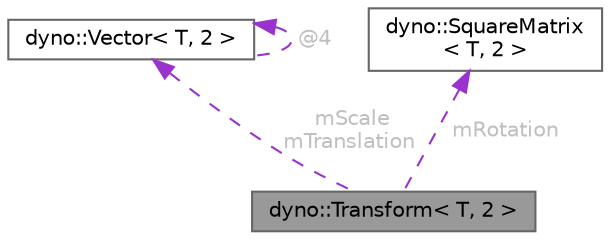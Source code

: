 digraph "dyno::Transform&lt; T, 2 &gt;"
{
 // LATEX_PDF_SIZE
  bgcolor="transparent";
  edge [fontname=Helvetica,fontsize=10,labelfontname=Helvetica,labelfontsize=10];
  node [fontname=Helvetica,fontsize=10,shape=box,height=0.2,width=0.4];
  Node1 [id="Node000001",label="dyno::Transform\< T, 2 \>",height=0.2,width=0.4,color="gray40", fillcolor="grey60", style="filled", fontcolor="black",tooltip=" "];
  Node2 -> Node1 [id="edge1_Node000001_Node000002",dir="back",color="darkorchid3",style="dashed",tooltip=" ",label=" mScale\nmTranslation",fontcolor="grey" ];
  Node2 [id="Node000002",label="dyno::Vector\< T, 2 \>",height=0.2,width=0.4,color="gray40", fillcolor="white", style="filled",URL="$classdyno_1_1_vector_3_01_t_00_012_01_4.html",tooltip=" "];
  Node2 -> Node2 [id="edge2_Node000002_Node000002",dir="back",color="darkorchid3",style="dashed",tooltip=" ",label=" @4",fontcolor="grey" ];
  Node3 -> Node1 [id="edge3_Node000001_Node000003",dir="back",color="darkorchid3",style="dashed",tooltip=" ",label=" mRotation",fontcolor="grey" ];
  Node3 [id="Node000003",label="dyno::SquareMatrix\l\< T, 2 \>",height=0.2,width=0.4,color="gray40", fillcolor="white", style="filled",URL="$classdyno_1_1_square_matrix_3_01_t_00_012_01_4.html",tooltip=" "];
}
